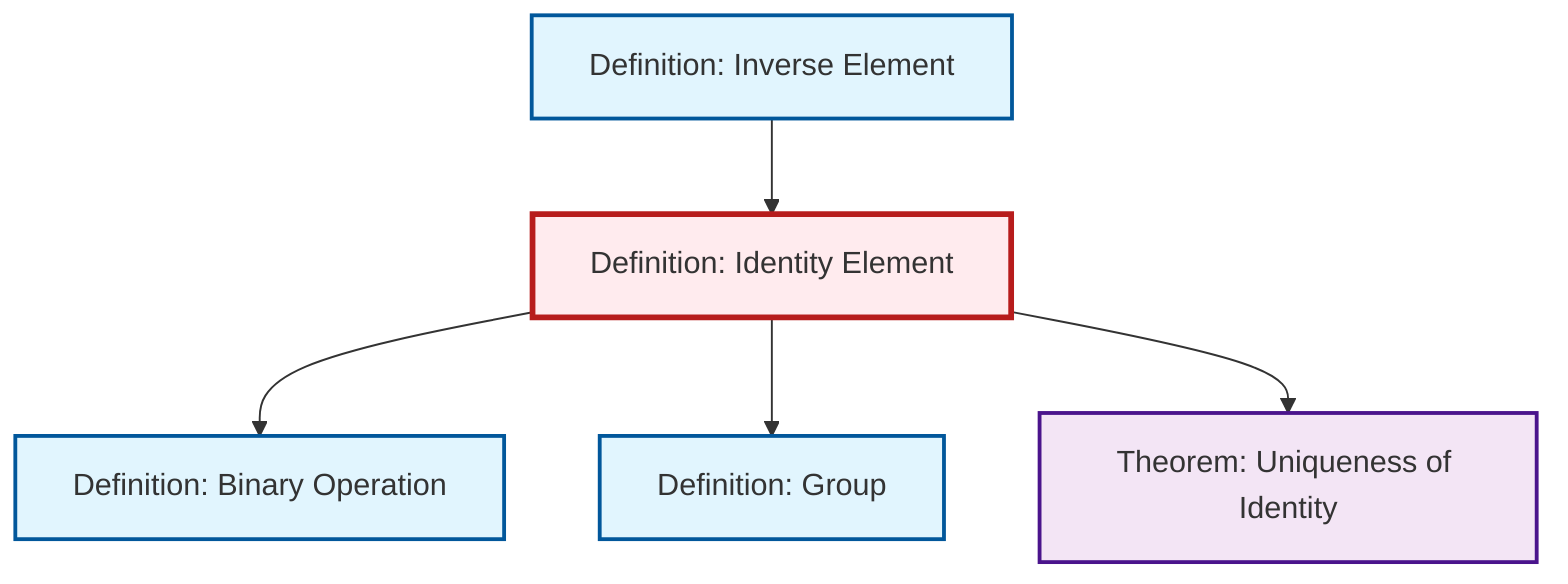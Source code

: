 graph TD
    classDef definition fill:#e1f5fe,stroke:#01579b,stroke-width:2px
    classDef theorem fill:#f3e5f5,stroke:#4a148c,stroke-width:2px
    classDef axiom fill:#fff3e0,stroke:#e65100,stroke-width:2px
    classDef example fill:#e8f5e9,stroke:#1b5e20,stroke-width:2px
    classDef current fill:#ffebee,stroke:#b71c1c,stroke-width:3px
    def-inverse-element["Definition: Inverse Element"]:::definition
    def-identity-element["Definition: Identity Element"]:::definition
    def-group["Definition: Group"]:::definition
    def-binary-operation["Definition: Binary Operation"]:::definition
    thm-unique-identity["Theorem: Uniqueness of Identity"]:::theorem
    def-identity-element --> def-binary-operation
    def-inverse-element --> def-identity-element
    def-identity-element --> def-group
    def-identity-element --> thm-unique-identity
    class def-identity-element current
